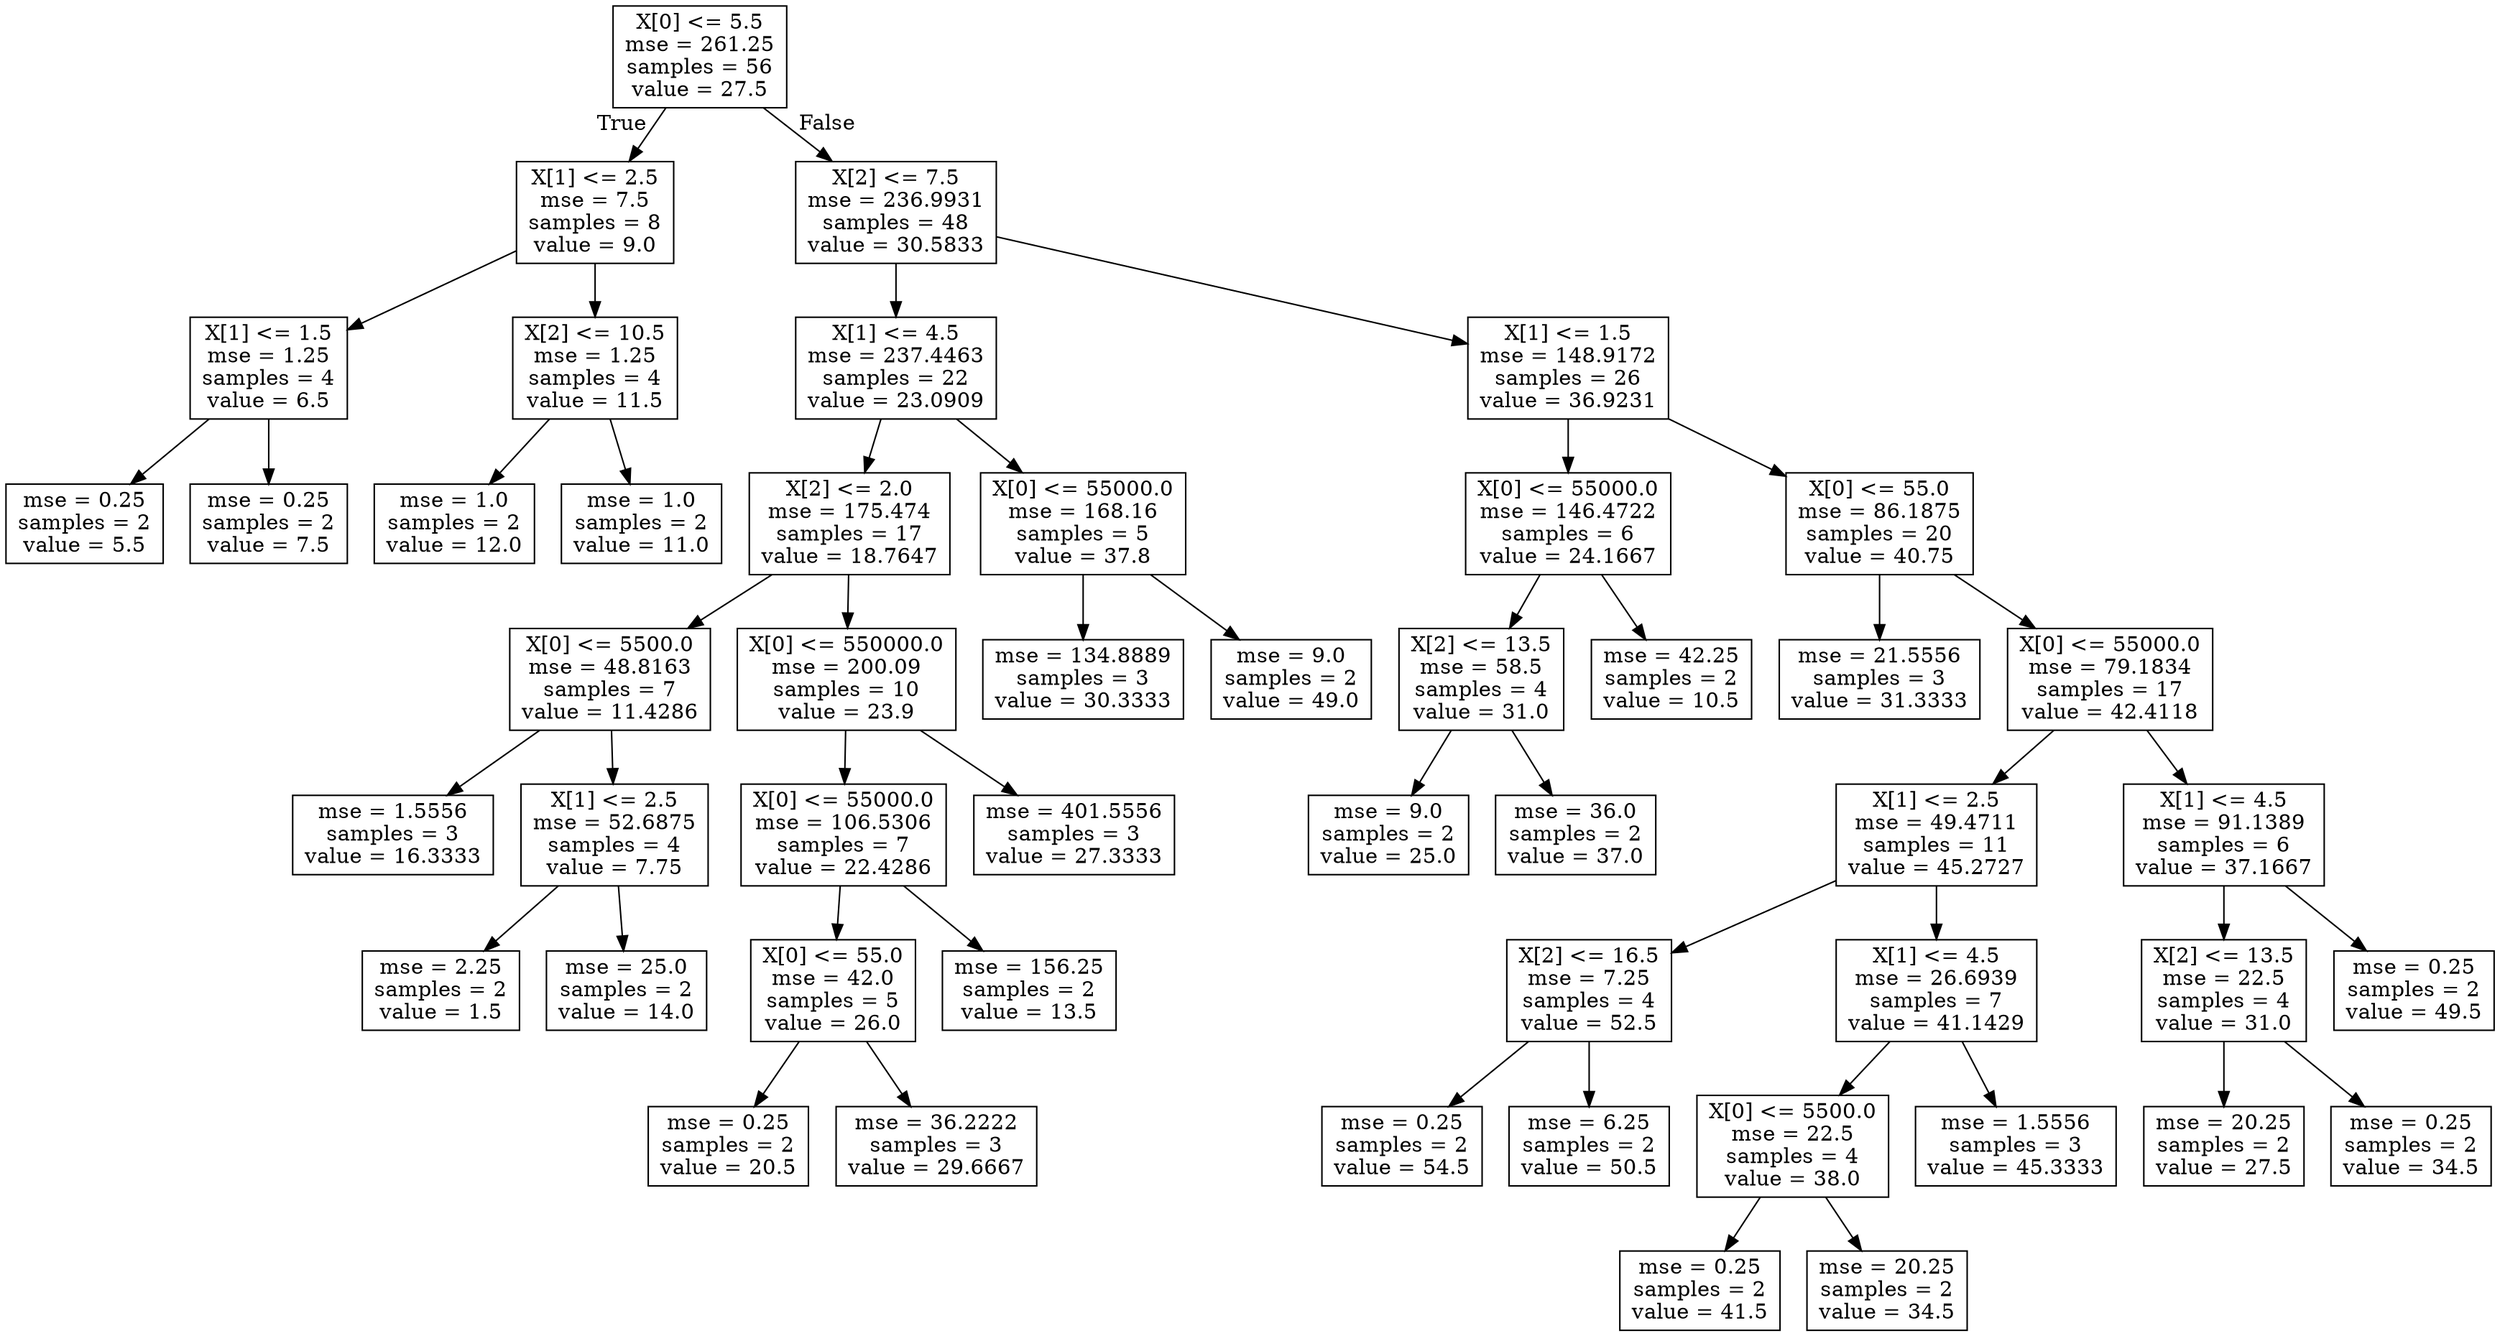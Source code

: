 digraph Tree {
node [shape=box] ;
0 [label="X[0] <= 5.5\nmse = 261.25\nsamples = 56\nvalue = 27.5"] ;
1 [label="X[1] <= 2.5\nmse = 7.5\nsamples = 8\nvalue = 9.0"] ;
0 -> 1 [labeldistance=2.5, labelangle=45, headlabel="True"] ;
2 [label="X[1] <= 1.5\nmse = 1.25\nsamples = 4\nvalue = 6.5"] ;
1 -> 2 ;
3 [label="mse = 0.25\nsamples = 2\nvalue = 5.5"] ;
2 -> 3 ;
4 [label="mse = 0.25\nsamples = 2\nvalue = 7.5"] ;
2 -> 4 ;
5 [label="X[2] <= 10.5\nmse = 1.25\nsamples = 4\nvalue = 11.5"] ;
1 -> 5 ;
6 [label="mse = 1.0\nsamples = 2\nvalue = 12.0"] ;
5 -> 6 ;
7 [label="mse = 1.0\nsamples = 2\nvalue = 11.0"] ;
5 -> 7 ;
8 [label="X[2] <= 7.5\nmse = 236.9931\nsamples = 48\nvalue = 30.5833"] ;
0 -> 8 [labeldistance=2.5, labelangle=-45, headlabel="False"] ;
9 [label="X[1] <= 4.5\nmse = 237.4463\nsamples = 22\nvalue = 23.0909"] ;
8 -> 9 ;
10 [label="X[2] <= 2.0\nmse = 175.474\nsamples = 17\nvalue = 18.7647"] ;
9 -> 10 ;
11 [label="X[0] <= 5500.0\nmse = 48.8163\nsamples = 7\nvalue = 11.4286"] ;
10 -> 11 ;
12 [label="mse = 1.5556\nsamples = 3\nvalue = 16.3333"] ;
11 -> 12 ;
13 [label="X[1] <= 2.5\nmse = 52.6875\nsamples = 4\nvalue = 7.75"] ;
11 -> 13 ;
14 [label="mse = 2.25\nsamples = 2\nvalue = 1.5"] ;
13 -> 14 ;
15 [label="mse = 25.0\nsamples = 2\nvalue = 14.0"] ;
13 -> 15 ;
16 [label="X[0] <= 550000.0\nmse = 200.09\nsamples = 10\nvalue = 23.9"] ;
10 -> 16 ;
17 [label="X[0] <= 55000.0\nmse = 106.5306\nsamples = 7\nvalue = 22.4286"] ;
16 -> 17 ;
18 [label="X[0] <= 55.0\nmse = 42.0\nsamples = 5\nvalue = 26.0"] ;
17 -> 18 ;
19 [label="mse = 0.25\nsamples = 2\nvalue = 20.5"] ;
18 -> 19 ;
20 [label="mse = 36.2222\nsamples = 3\nvalue = 29.6667"] ;
18 -> 20 ;
21 [label="mse = 156.25\nsamples = 2\nvalue = 13.5"] ;
17 -> 21 ;
22 [label="mse = 401.5556\nsamples = 3\nvalue = 27.3333"] ;
16 -> 22 ;
23 [label="X[0] <= 55000.0\nmse = 168.16\nsamples = 5\nvalue = 37.8"] ;
9 -> 23 ;
24 [label="mse = 134.8889\nsamples = 3\nvalue = 30.3333"] ;
23 -> 24 ;
25 [label="mse = 9.0\nsamples = 2\nvalue = 49.0"] ;
23 -> 25 ;
26 [label="X[1] <= 1.5\nmse = 148.9172\nsamples = 26\nvalue = 36.9231"] ;
8 -> 26 ;
27 [label="X[0] <= 55000.0\nmse = 146.4722\nsamples = 6\nvalue = 24.1667"] ;
26 -> 27 ;
28 [label="X[2] <= 13.5\nmse = 58.5\nsamples = 4\nvalue = 31.0"] ;
27 -> 28 ;
29 [label="mse = 9.0\nsamples = 2\nvalue = 25.0"] ;
28 -> 29 ;
30 [label="mse = 36.0\nsamples = 2\nvalue = 37.0"] ;
28 -> 30 ;
31 [label="mse = 42.25\nsamples = 2\nvalue = 10.5"] ;
27 -> 31 ;
32 [label="X[0] <= 55.0\nmse = 86.1875\nsamples = 20\nvalue = 40.75"] ;
26 -> 32 ;
33 [label="mse = 21.5556\nsamples = 3\nvalue = 31.3333"] ;
32 -> 33 ;
34 [label="X[0] <= 55000.0\nmse = 79.1834\nsamples = 17\nvalue = 42.4118"] ;
32 -> 34 ;
35 [label="X[1] <= 2.5\nmse = 49.4711\nsamples = 11\nvalue = 45.2727"] ;
34 -> 35 ;
36 [label="X[2] <= 16.5\nmse = 7.25\nsamples = 4\nvalue = 52.5"] ;
35 -> 36 ;
37 [label="mse = 0.25\nsamples = 2\nvalue = 54.5"] ;
36 -> 37 ;
38 [label="mse = 6.25\nsamples = 2\nvalue = 50.5"] ;
36 -> 38 ;
39 [label="X[1] <= 4.5\nmse = 26.6939\nsamples = 7\nvalue = 41.1429"] ;
35 -> 39 ;
40 [label="X[0] <= 5500.0\nmse = 22.5\nsamples = 4\nvalue = 38.0"] ;
39 -> 40 ;
41 [label="mse = 0.25\nsamples = 2\nvalue = 41.5"] ;
40 -> 41 ;
42 [label="mse = 20.25\nsamples = 2\nvalue = 34.5"] ;
40 -> 42 ;
43 [label="mse = 1.5556\nsamples = 3\nvalue = 45.3333"] ;
39 -> 43 ;
44 [label="X[1] <= 4.5\nmse = 91.1389\nsamples = 6\nvalue = 37.1667"] ;
34 -> 44 ;
45 [label="X[2] <= 13.5\nmse = 22.5\nsamples = 4\nvalue = 31.0"] ;
44 -> 45 ;
46 [label="mse = 20.25\nsamples = 2\nvalue = 27.5"] ;
45 -> 46 ;
47 [label="mse = 0.25\nsamples = 2\nvalue = 34.5"] ;
45 -> 47 ;
48 [label="mse = 0.25\nsamples = 2\nvalue = 49.5"] ;
44 -> 48 ;
}